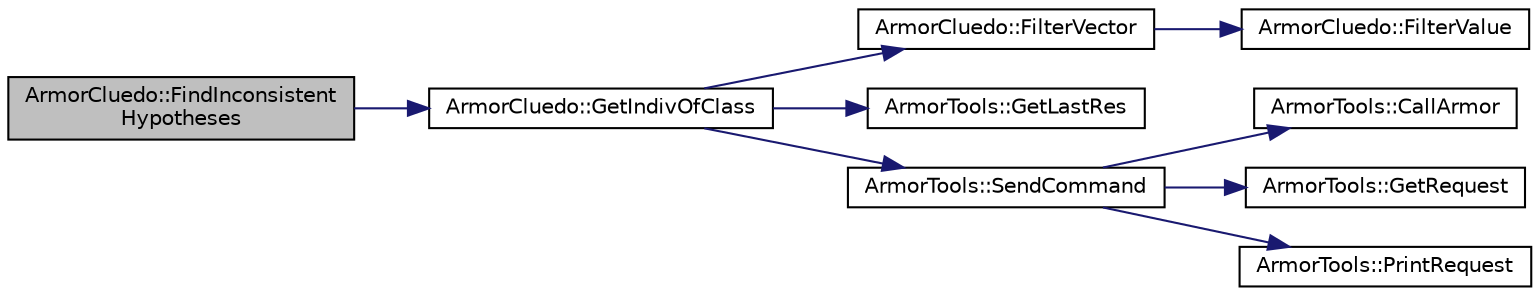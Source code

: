 digraph "ArmorCluedo::FindInconsistentHypotheses"
{
 // LATEX_PDF_SIZE
  edge [fontname="Helvetica",fontsize="10",labelfontname="Helvetica",labelfontsize="10"];
  node [fontname="Helvetica",fontsize="10",shape=record];
  rankdir="LR";
  Node1 [label="ArmorCluedo::FindInconsistent\lHypotheses",height=0.2,width=0.4,color="black", fillcolor="grey75", style="filled", fontcolor="black",tooltip="find all the inconsistent hypotheses"];
  Node1 -> Node2 [color="midnightblue",fontsize="10",style="solid",fontname="Helvetica"];
  Node2 [label="ArmorCluedo::GetIndivOfClass",height=0.2,width=0.4,color="black", fillcolor="white", style="filled",URL="$a00173_afef8229a755f495f008bfe4630a745fa.html#afef8229a755f495f008bfe4630a745fa",tooltip="find the individuals belonging to a class"];
  Node2 -> Node3 [color="midnightblue",fontsize="10",style="solid",fontname="Helvetica"];
  Node3 [label="ArmorCluedo::FilterVector",height=0.2,width=0.4,color="black", fillcolor="white", style="filled",URL="$a00173_a76a60417cfc01397a6db462904139873.html#a76a60417cfc01397a6db462904139873",tooltip="filter all the strings inside the array"];
  Node3 -> Node4 [color="midnightblue",fontsize="10",style="solid",fontname="Helvetica"];
  Node4 [label="ArmorCluedo::FilterValue",height=0.2,width=0.4,color="black", fillcolor="white", style="filled",URL="$a00173_a6f824ec2cf4759952145f7f1d11e516c.html#a6f824ec2cf4759952145f7f1d11e516c",tooltip="rewrite a string like '<uri#value>' into 'value'"];
  Node2 -> Node5 [color="midnightblue",fontsize="10",style="solid",fontname="Helvetica"];
  Node5 [label="ArmorTools::GetLastRes",height=0.2,width=0.4,color="black", fillcolor="white", style="filled",URL="$a00177_a34d27d93c2faec3d3de3ba24d08f436b.html#a34d27d93c2faec3d3de3ba24d08f436b",tooltip="get a reference to the last response"];
  Node2 -> Node6 [color="midnightblue",fontsize="10",style="solid",fontname="Helvetica"];
  Node6 [label="ArmorTools::SendCommand",height=0.2,width=0.4,color="black", fillcolor="white", style="filled",URL="$a00177_a6033ed90283ec6c78a2bc2b0106d0461.html#a6033ed90283ec6c78a2bc2b0106d0461",tooltip="fill in a command and send it to aRMOR"];
  Node6 -> Node7 [color="midnightblue",fontsize="10",style="solid",fontname="Helvetica"];
  Node7 [label="ArmorTools::CallArmor",height=0.2,width=0.4,color="black", fillcolor="white", style="filled",URL="$a00177_aac98d4f9b2ce2cbefba61684d1f505bf.html#aac98d4f9b2ce2cbefba61684d1f505bf",tooltip="send a command to the aRMOR service."];
  Node6 -> Node8 [color="midnightblue",fontsize="10",style="solid",fontname="Helvetica"];
  Node8 [label="ArmorTools::GetRequest",height=0.2,width=0.4,color="black", fillcolor="white", style="filled",URL="$a00177_a76e1517409d261c03ce712a4a5e4a093.html#a76e1517409d261c03ce712a4a5e4a093",tooltip="quick generation of an aRMOR request"];
  Node6 -> Node9 [color="midnightblue",fontsize="10",style="solid",fontname="Helvetica"];
  Node9 [label="ArmorTools::PrintRequest",height=0.2,width=0.4,color="black", fillcolor="white", style="filled",URL="$a00177_a451163e1278ec49f4d214b33111d166d.html#a451163e1278ec49f4d214b33111d166d",tooltip="print a request to the screen."];
}
